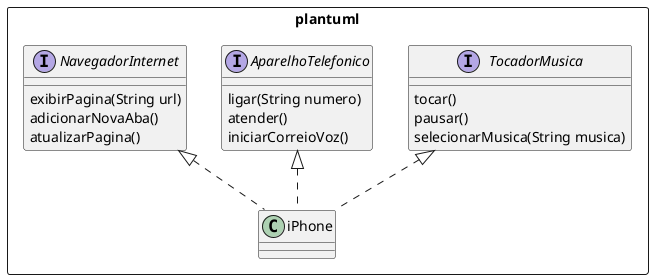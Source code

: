 @startuml
skinparam componentStyle rectangle
component "plantuml"  {

  interface TocadorMusica
  TocadorMusica : tocar()
  TocadorMusica : pausar()
  TocadorMusica : selecionarMusica(String musica)

  interface AparelhoTelefonico
  AparelhoTelefonico : ligar(String numero)
  AparelhoTelefonico : atender()
  AparelhoTelefonico : iniciarCorreioVoz()

  interface NavegadorInternet
  NavegadorInternet : exibirPagina(String url)
  NavegadorInternet : adicionarNovaAba()
  NavegadorInternet : atualizarPagina()

  class iPhone implements TocadorMusica, AparelhoTelefonico, NavegadorInternet

}
@enduml